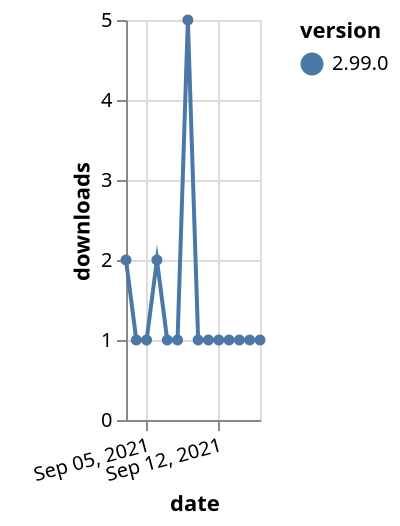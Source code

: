 {"$schema": "https://vega.github.io/schema/vega-lite/v5.json", "description": "A simple bar chart with embedded data.", "data": {"values": [{"date": "2021-09-03", "total": 537, "delta": 2, "version": "2.99.0"}, {"date": "2021-09-04", "total": 538, "delta": 1, "version": "2.99.0"}, {"date": "2021-09-05", "total": 539, "delta": 1, "version": "2.99.0"}, {"date": "2021-09-06", "total": 541, "delta": 2, "version": "2.99.0"}, {"date": "2021-09-07", "total": 542, "delta": 1, "version": "2.99.0"}, {"date": "2021-09-08", "total": 543, "delta": 1, "version": "2.99.0"}, {"date": "2021-09-09", "total": 548, "delta": 5, "version": "2.99.0"}, {"date": "2021-09-10", "total": 549, "delta": 1, "version": "2.99.0"}, {"date": "2021-09-11", "total": 550, "delta": 1, "version": "2.99.0"}, {"date": "2021-09-12", "total": 551, "delta": 1, "version": "2.99.0"}, {"date": "2021-09-13", "total": 552, "delta": 1, "version": "2.99.0"}, {"date": "2021-09-14", "total": 553, "delta": 1, "version": "2.99.0"}, {"date": "2021-09-15", "total": 554, "delta": 1, "version": "2.99.0"}, {"date": "2021-09-16", "total": 555, "delta": 1, "version": "2.99.0"}]}, "width": "container", "mark": {"type": "line", "point": {"filled": true}}, "encoding": {"x": {"field": "date", "type": "temporal", "timeUnit": "yearmonthdate", "title": "date", "axis": {"labelAngle": -15}}, "y": {"field": "delta", "type": "quantitative", "title": "downloads"}, "color": {"field": "version", "type": "nominal"}, "tooltip": {"field": "delta"}}}